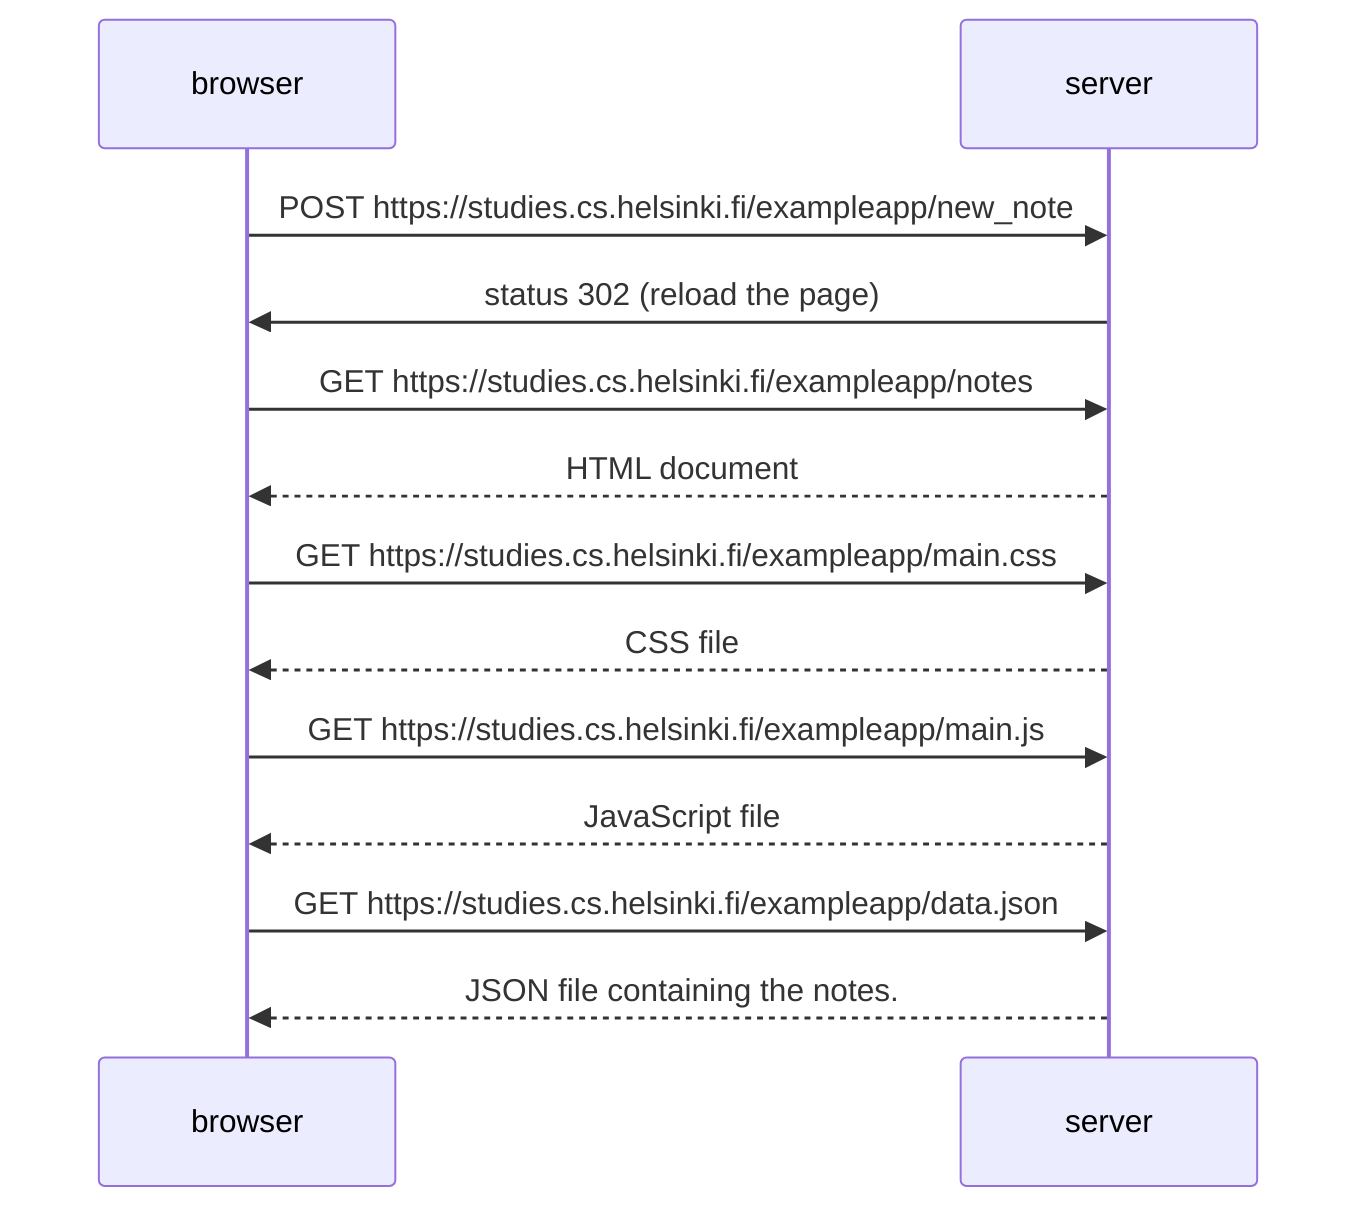 sequenceDiagram
    participant browser
    participant server

    browser->>server: POST https://studies.cs.helsinki.fi/exampleapp/new_note
    server->>browser: status 302 (reload the page)
    
    browser->>server: GET https://studies.cs.helsinki.fi/exampleapp/notes
    server-->>browser: HTML document

    browser->>server: GET https://studies.cs.helsinki.fi/exampleapp/main.css
    server-->>browser: CSS file

    browser->>server: GET https://studies.cs.helsinki.fi/exampleapp/main.js
    server-->>browser: JavaScript file

    browser->>server: GET https://studies.cs.helsinki.fi/exampleapp/data.json
    server-->>browser: JSON file containing the notes.